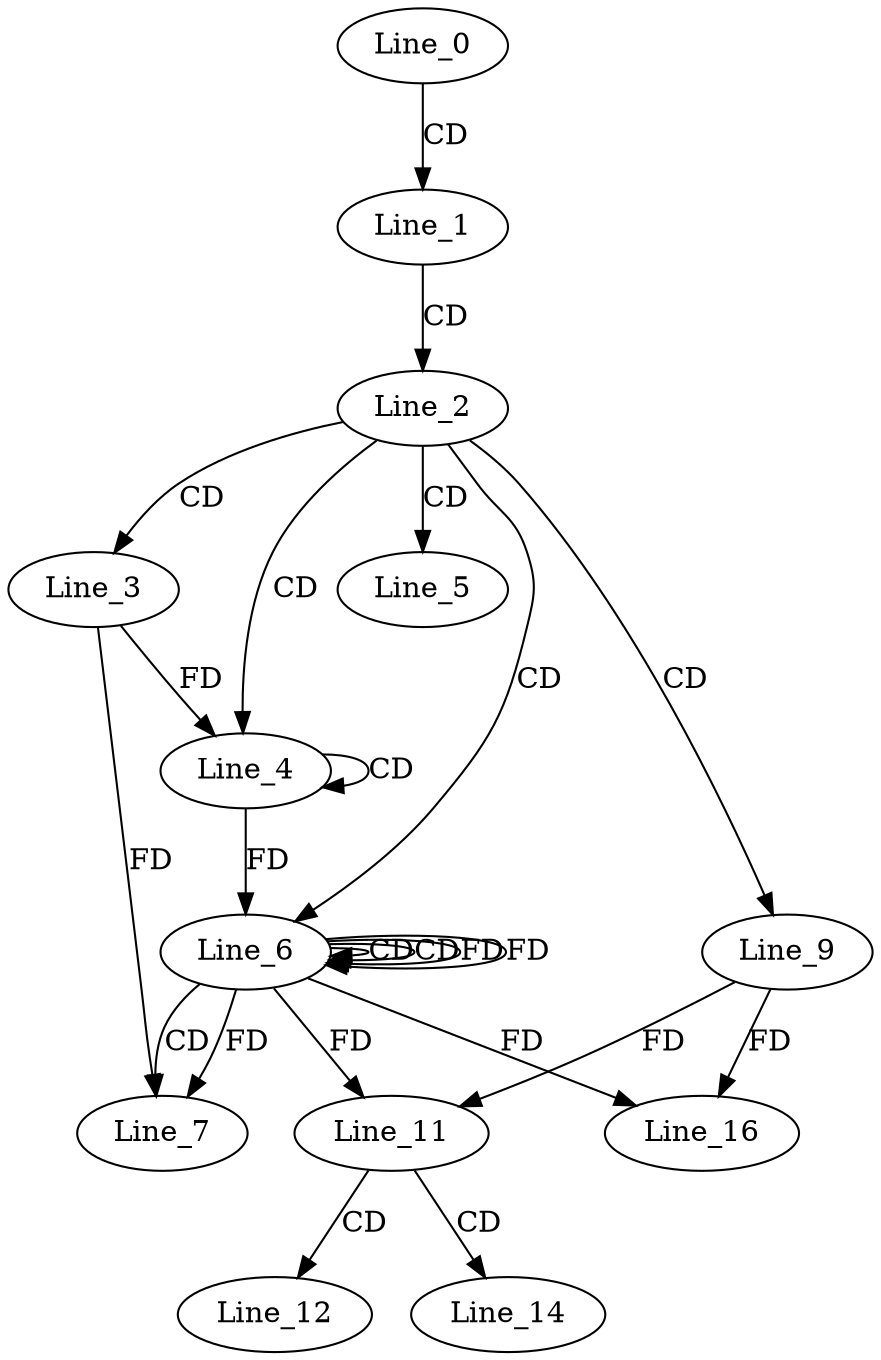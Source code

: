 digraph G {
  Line_0;
  Line_1;
  Line_2;
  Line_3;
  Line_4;
  Line_4;
  Line_5;
  Line_6;
  Line_6;
  Line_6;
  Line_7;
  Line_7;
  Line_9;
  Line_11;
  Line_12;
  Line_14;
  Line_16;
  Line_0 -> Line_1 [ label="CD" ];
  Line_1 -> Line_2 [ label="CD" ];
  Line_2 -> Line_3 [ label="CD" ];
  Line_2 -> Line_4 [ label="CD" ];
  Line_4 -> Line_4 [ label="CD" ];
  Line_3 -> Line_4 [ label="FD" ];
  Line_2 -> Line_5 [ label="CD" ];
  Line_2 -> Line_6 [ label="CD" ];
  Line_6 -> Line_6 [ label="CD" ];
  Line_4 -> Line_6 [ label="FD" ];
  Line_6 -> Line_6 [ label="CD" ];
  Line_6 -> Line_6 [ label="FD" ];
  Line_6 -> Line_7 [ label="CD" ];
  Line_6 -> Line_7 [ label="FD" ];
  Line_3 -> Line_7 [ label="FD" ];
  Line_2 -> Line_9 [ label="CD" ];
  Line_6 -> Line_11 [ label="FD" ];
  Line_9 -> Line_11 [ label="FD" ];
  Line_11 -> Line_12 [ label="CD" ];
  Line_11 -> Line_14 [ label="CD" ];
  Line_6 -> Line_16 [ label="FD" ];
  Line_9 -> Line_16 [ label="FD" ];
  Line_6 -> Line_6 [ label="FD" ];
}
